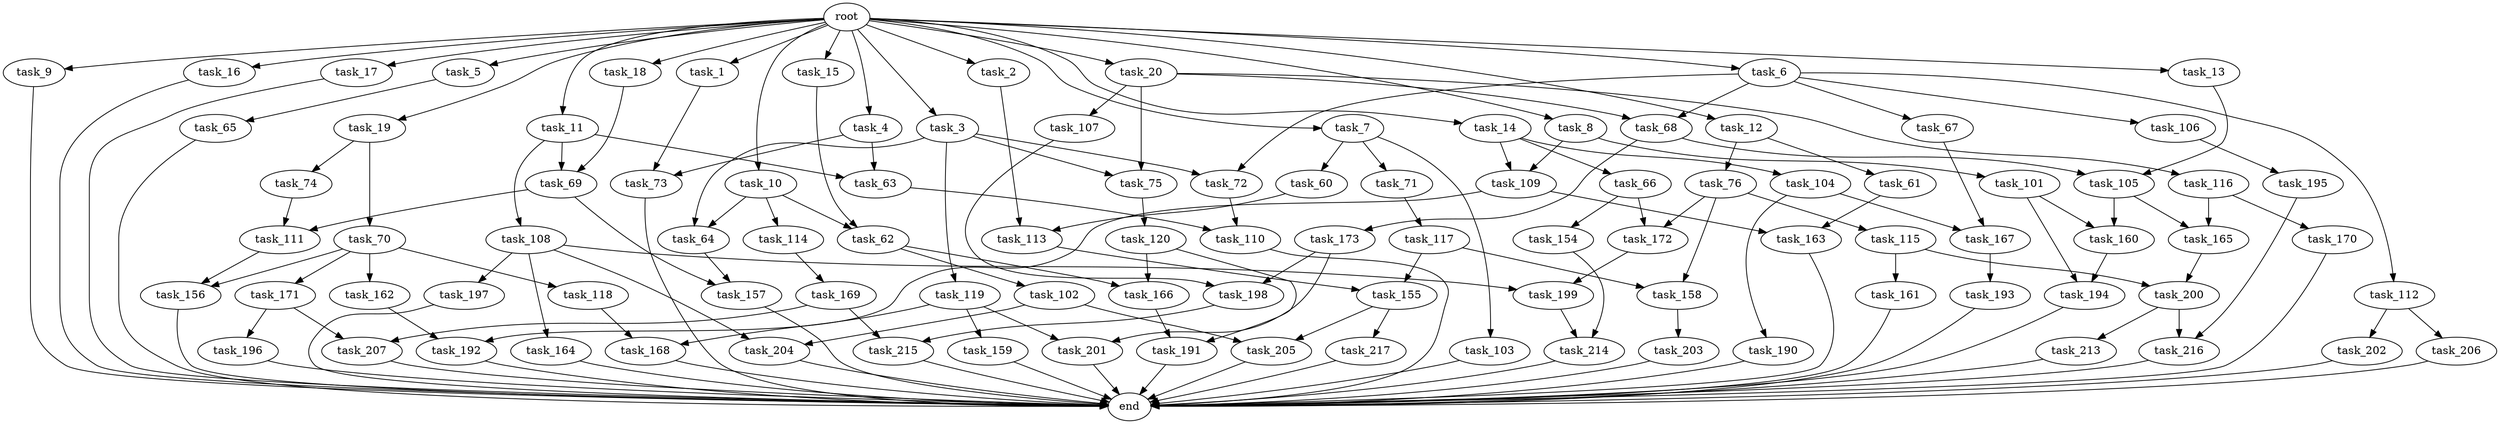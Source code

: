 digraph G {
  root [size="0.000000"];
  task_1 [size="2.048000"];
  task_2 [size="2.048000"];
  task_3 [size="2.048000"];
  task_4 [size="2.048000"];
  task_5 [size="2.048000"];
  task_6 [size="2.048000"];
  task_7 [size="2.048000"];
  task_8 [size="2.048000"];
  task_9 [size="2.048000"];
  task_10 [size="2.048000"];
  task_11 [size="2.048000"];
  task_12 [size="2.048000"];
  task_13 [size="2.048000"];
  task_14 [size="2.048000"];
  task_15 [size="2.048000"];
  task_16 [size="2.048000"];
  task_17 [size="2.048000"];
  task_18 [size="2.048000"];
  task_19 [size="2.048000"];
  task_20 [size="2.048000"];
  task_60 [size="154618822.656000"];
  task_61 [size="841813590.016000"];
  task_62 [size="1992864825.344000"];
  task_63 [size="1116691496.960000"];
  task_64 [size="549755813.888000"];
  task_65 [size="1391569403.904000"];
  task_66 [size="841813590.016000"];
  task_67 [size="154618822.656000"];
  task_68 [size="773094113.280000"];
  task_69 [size="343597383.680000"];
  task_70 [size="1391569403.904000"];
  task_71 [size="154618822.656000"];
  task_72 [size="429496729.600000"];
  task_73 [size="996432412.672000"];
  task_74 [size="1391569403.904000"];
  task_75 [size="893353197.568000"];
  task_76 [size="841813590.016000"];
  task_101 [size="1099511627.776000"];
  task_102 [size="1099511627.776000"];
  task_103 [size="154618822.656000"];
  task_104 [size="841813590.016000"];
  task_105 [size="2010044694.528000"];
  task_106 [size="154618822.656000"];
  task_107 [size="618475290.624000"];
  task_108 [size="274877906.944000"];
  task_109 [size="1941325217.792000"];
  task_110 [size="2817498546.176000"];
  task_111 [size="2336462209.024000"];
  task_112 [size="154618822.656000"];
  task_113 [size="2817498546.176000"];
  task_114 [size="274877906.944000"];
  task_115 [size="274877906.944000"];
  task_116 [size="618475290.624000"];
  task_117 [size="68719476.736000"];
  task_118 [size="618475290.624000"];
  task_119 [size="274877906.944000"];
  task_120 [size="68719476.736000"];
  task_154 [size="154618822.656000"];
  task_155 [size="2559800508.416000"];
  task_156 [size="2336462209.024000"];
  task_157 [size="2336462209.024000"];
  task_158 [size="1992864825.344000"];
  task_159 [size="1391569403.904000"];
  task_160 [size="223338299.392000"];
  task_161 [size="1099511627.776000"];
  task_162 [size="618475290.624000"];
  task_163 [size="687194767.360000"];
  task_164 [size="1717986918.400000"];
  task_165 [size="1254130450.432000"];
  task_166 [size="2817498546.176000"];
  task_167 [size="996432412.672000"];
  task_168 [size="1666447310.848000"];
  task_169 [size="1391569403.904000"];
  task_170 [size="1099511627.776000"];
  task_171 [size="618475290.624000"];
  task_172 [size="429496729.600000"];
  task_173 [size="618475290.624000"];
  task_190 [size="154618822.656000"];
  task_191 [size="2817498546.176000"];
  task_192 [size="1236950581.248000"];
  task_193 [size="1717986918.400000"];
  task_194 [size="137438953.472000"];
  task_195 [size="429496729.600000"];
  task_196 [size="1391569403.904000"];
  task_197 [size="1717986918.400000"];
  task_198 [size="343597383.680000"];
  task_199 [size="2147483648.000000"];
  task_200 [size="1529008357.376000"];
  task_201 [size="1460288880.640000"];
  task_202 [size="1391569403.904000"];
  task_203 [size="618475290.624000"];
  task_204 [size="1992864825.344000"];
  task_205 [size="343597383.680000"];
  task_206 [size="1391569403.904000"];
  task_207 [size="1821066133.504000"];
  task_213 [size="1391569403.904000"];
  task_214 [size="1717986918.400000"];
  task_215 [size="704374636.544000"];
  task_216 [size="1546188226.560000"];
  task_217 [size="68719476.736000"];
  end [size="0.000000"];

  root -> task_1 [size="1.000000"];
  root -> task_2 [size="1.000000"];
  root -> task_3 [size="1.000000"];
  root -> task_4 [size="1.000000"];
  root -> task_5 [size="1.000000"];
  root -> task_6 [size="1.000000"];
  root -> task_7 [size="1.000000"];
  root -> task_8 [size="1.000000"];
  root -> task_9 [size="1.000000"];
  root -> task_10 [size="1.000000"];
  root -> task_11 [size="1.000000"];
  root -> task_12 [size="1.000000"];
  root -> task_13 [size="1.000000"];
  root -> task_14 [size="1.000000"];
  root -> task_15 [size="1.000000"];
  root -> task_16 [size="1.000000"];
  root -> task_17 [size="1.000000"];
  root -> task_18 [size="1.000000"];
  root -> task_19 [size="1.000000"];
  root -> task_20 [size="1.000000"];
  task_1 -> task_73 [size="75497472.000000"];
  task_2 -> task_113 [size="838860800.000000"];
  task_3 -> task_64 [size="134217728.000000"];
  task_3 -> task_72 [size="134217728.000000"];
  task_3 -> task_75 [size="134217728.000000"];
  task_3 -> task_119 [size="134217728.000000"];
  task_4 -> task_63 [size="411041792.000000"];
  task_4 -> task_73 [size="411041792.000000"];
  task_5 -> task_65 [size="679477248.000000"];
  task_6 -> task_67 [size="75497472.000000"];
  task_6 -> task_68 [size="75497472.000000"];
  task_6 -> task_72 [size="75497472.000000"];
  task_6 -> task_106 [size="75497472.000000"];
  task_6 -> task_112 [size="75497472.000000"];
  task_7 -> task_60 [size="75497472.000000"];
  task_7 -> task_71 [size="75497472.000000"];
  task_7 -> task_103 [size="75497472.000000"];
  task_8 -> task_101 [size="536870912.000000"];
  task_8 -> task_109 [size="536870912.000000"];
  task_9 -> end [size="1.000000"];
  task_10 -> task_62 [size="134217728.000000"];
  task_10 -> task_64 [size="134217728.000000"];
  task_10 -> task_114 [size="134217728.000000"];
  task_11 -> task_63 [size="134217728.000000"];
  task_11 -> task_69 [size="134217728.000000"];
  task_11 -> task_108 [size="134217728.000000"];
  task_12 -> task_61 [size="411041792.000000"];
  task_12 -> task_76 [size="411041792.000000"];
  task_13 -> task_105 [size="679477248.000000"];
  task_14 -> task_66 [size="411041792.000000"];
  task_14 -> task_104 [size="411041792.000000"];
  task_14 -> task_109 [size="411041792.000000"];
  task_15 -> task_62 [size="838860800.000000"];
  task_16 -> end [size="1.000000"];
  task_17 -> end [size="1.000000"];
  task_18 -> task_69 [size="33554432.000000"];
  task_19 -> task_70 [size="679477248.000000"];
  task_19 -> task_74 [size="679477248.000000"];
  task_20 -> task_68 [size="301989888.000000"];
  task_20 -> task_75 [size="301989888.000000"];
  task_20 -> task_107 [size="301989888.000000"];
  task_20 -> task_116 [size="301989888.000000"];
  task_60 -> task_113 [size="536870912.000000"];
  task_61 -> task_163 [size="33554432.000000"];
  task_62 -> task_102 [size="536870912.000000"];
  task_62 -> task_166 [size="536870912.000000"];
  task_63 -> task_110 [size="536870912.000000"];
  task_64 -> task_157 [size="838860800.000000"];
  task_65 -> end [size="1.000000"];
  task_66 -> task_154 [size="75497472.000000"];
  task_66 -> task_172 [size="75497472.000000"];
  task_67 -> task_167 [size="411041792.000000"];
  task_68 -> task_105 [size="301989888.000000"];
  task_68 -> task_173 [size="301989888.000000"];
  task_69 -> task_111 [size="301989888.000000"];
  task_69 -> task_157 [size="301989888.000000"];
  task_70 -> task_118 [size="301989888.000000"];
  task_70 -> task_156 [size="301989888.000000"];
  task_70 -> task_162 [size="301989888.000000"];
  task_70 -> task_171 [size="301989888.000000"];
  task_71 -> task_117 [size="33554432.000000"];
  task_72 -> task_110 [size="838860800.000000"];
  task_73 -> end [size="1.000000"];
  task_74 -> task_111 [size="838860800.000000"];
  task_75 -> task_120 [size="33554432.000000"];
  task_76 -> task_115 [size="134217728.000000"];
  task_76 -> task_158 [size="134217728.000000"];
  task_76 -> task_172 [size="134217728.000000"];
  task_101 -> task_160 [size="33554432.000000"];
  task_101 -> task_194 [size="33554432.000000"];
  task_102 -> task_204 [size="134217728.000000"];
  task_102 -> task_205 [size="134217728.000000"];
  task_103 -> end [size="1.000000"];
  task_104 -> task_167 [size="75497472.000000"];
  task_104 -> task_190 [size="75497472.000000"];
  task_105 -> task_160 [size="75497472.000000"];
  task_105 -> task_165 [size="75497472.000000"];
  task_106 -> task_195 [size="209715200.000000"];
  task_107 -> task_198 [size="134217728.000000"];
  task_108 -> task_164 [size="838860800.000000"];
  task_108 -> task_197 [size="838860800.000000"];
  task_108 -> task_199 [size="838860800.000000"];
  task_108 -> task_204 [size="838860800.000000"];
  task_109 -> task_163 [size="301989888.000000"];
  task_109 -> task_192 [size="301989888.000000"];
  task_110 -> end [size="1.000000"];
  task_111 -> task_156 [size="838860800.000000"];
  task_112 -> task_202 [size="679477248.000000"];
  task_112 -> task_206 [size="679477248.000000"];
  task_113 -> task_155 [size="411041792.000000"];
  task_114 -> task_169 [size="679477248.000000"];
  task_115 -> task_161 [size="536870912.000000"];
  task_115 -> task_200 [size="536870912.000000"];
  task_116 -> task_165 [size="536870912.000000"];
  task_116 -> task_170 [size="536870912.000000"];
  task_117 -> task_155 [size="838860800.000000"];
  task_117 -> task_158 [size="838860800.000000"];
  task_118 -> task_168 [size="134217728.000000"];
  task_119 -> task_159 [size="679477248.000000"];
  task_119 -> task_168 [size="679477248.000000"];
  task_119 -> task_201 [size="679477248.000000"];
  task_120 -> task_166 [size="838860800.000000"];
  task_120 -> task_191 [size="838860800.000000"];
  task_154 -> task_214 [size="301989888.000000"];
  task_155 -> task_205 [size="33554432.000000"];
  task_155 -> task_217 [size="33554432.000000"];
  task_156 -> end [size="1.000000"];
  task_157 -> end [size="1.000000"];
  task_158 -> task_203 [size="301989888.000000"];
  task_159 -> end [size="1.000000"];
  task_160 -> task_194 [size="33554432.000000"];
  task_161 -> end [size="1.000000"];
  task_162 -> task_192 [size="301989888.000000"];
  task_163 -> end [size="1.000000"];
  task_164 -> end [size="1.000000"];
  task_165 -> task_200 [size="209715200.000000"];
  task_166 -> task_191 [size="536870912.000000"];
  task_167 -> task_193 [size="838860800.000000"];
  task_168 -> end [size="1.000000"];
  task_169 -> task_207 [size="209715200.000000"];
  task_169 -> task_215 [size="209715200.000000"];
  task_170 -> end [size="1.000000"];
  task_171 -> task_196 [size="679477248.000000"];
  task_171 -> task_207 [size="679477248.000000"];
  task_172 -> task_199 [size="209715200.000000"];
  task_173 -> task_198 [size="33554432.000000"];
  task_173 -> task_201 [size="33554432.000000"];
  task_190 -> end [size="1.000000"];
  task_191 -> end [size="1.000000"];
  task_192 -> end [size="1.000000"];
  task_193 -> end [size="1.000000"];
  task_194 -> end [size="1.000000"];
  task_195 -> task_216 [size="75497472.000000"];
  task_196 -> end [size="1.000000"];
  task_197 -> end [size="1.000000"];
  task_198 -> task_215 [size="134217728.000000"];
  task_199 -> task_214 [size="536870912.000000"];
  task_200 -> task_213 [size="679477248.000000"];
  task_200 -> task_216 [size="679477248.000000"];
  task_201 -> end [size="1.000000"];
  task_202 -> end [size="1.000000"];
  task_203 -> end [size="1.000000"];
  task_204 -> end [size="1.000000"];
  task_205 -> end [size="1.000000"];
  task_206 -> end [size="1.000000"];
  task_207 -> end [size="1.000000"];
  task_213 -> end [size="1.000000"];
  task_214 -> end [size="1.000000"];
  task_215 -> end [size="1.000000"];
  task_216 -> end [size="1.000000"];
  task_217 -> end [size="1.000000"];
}
